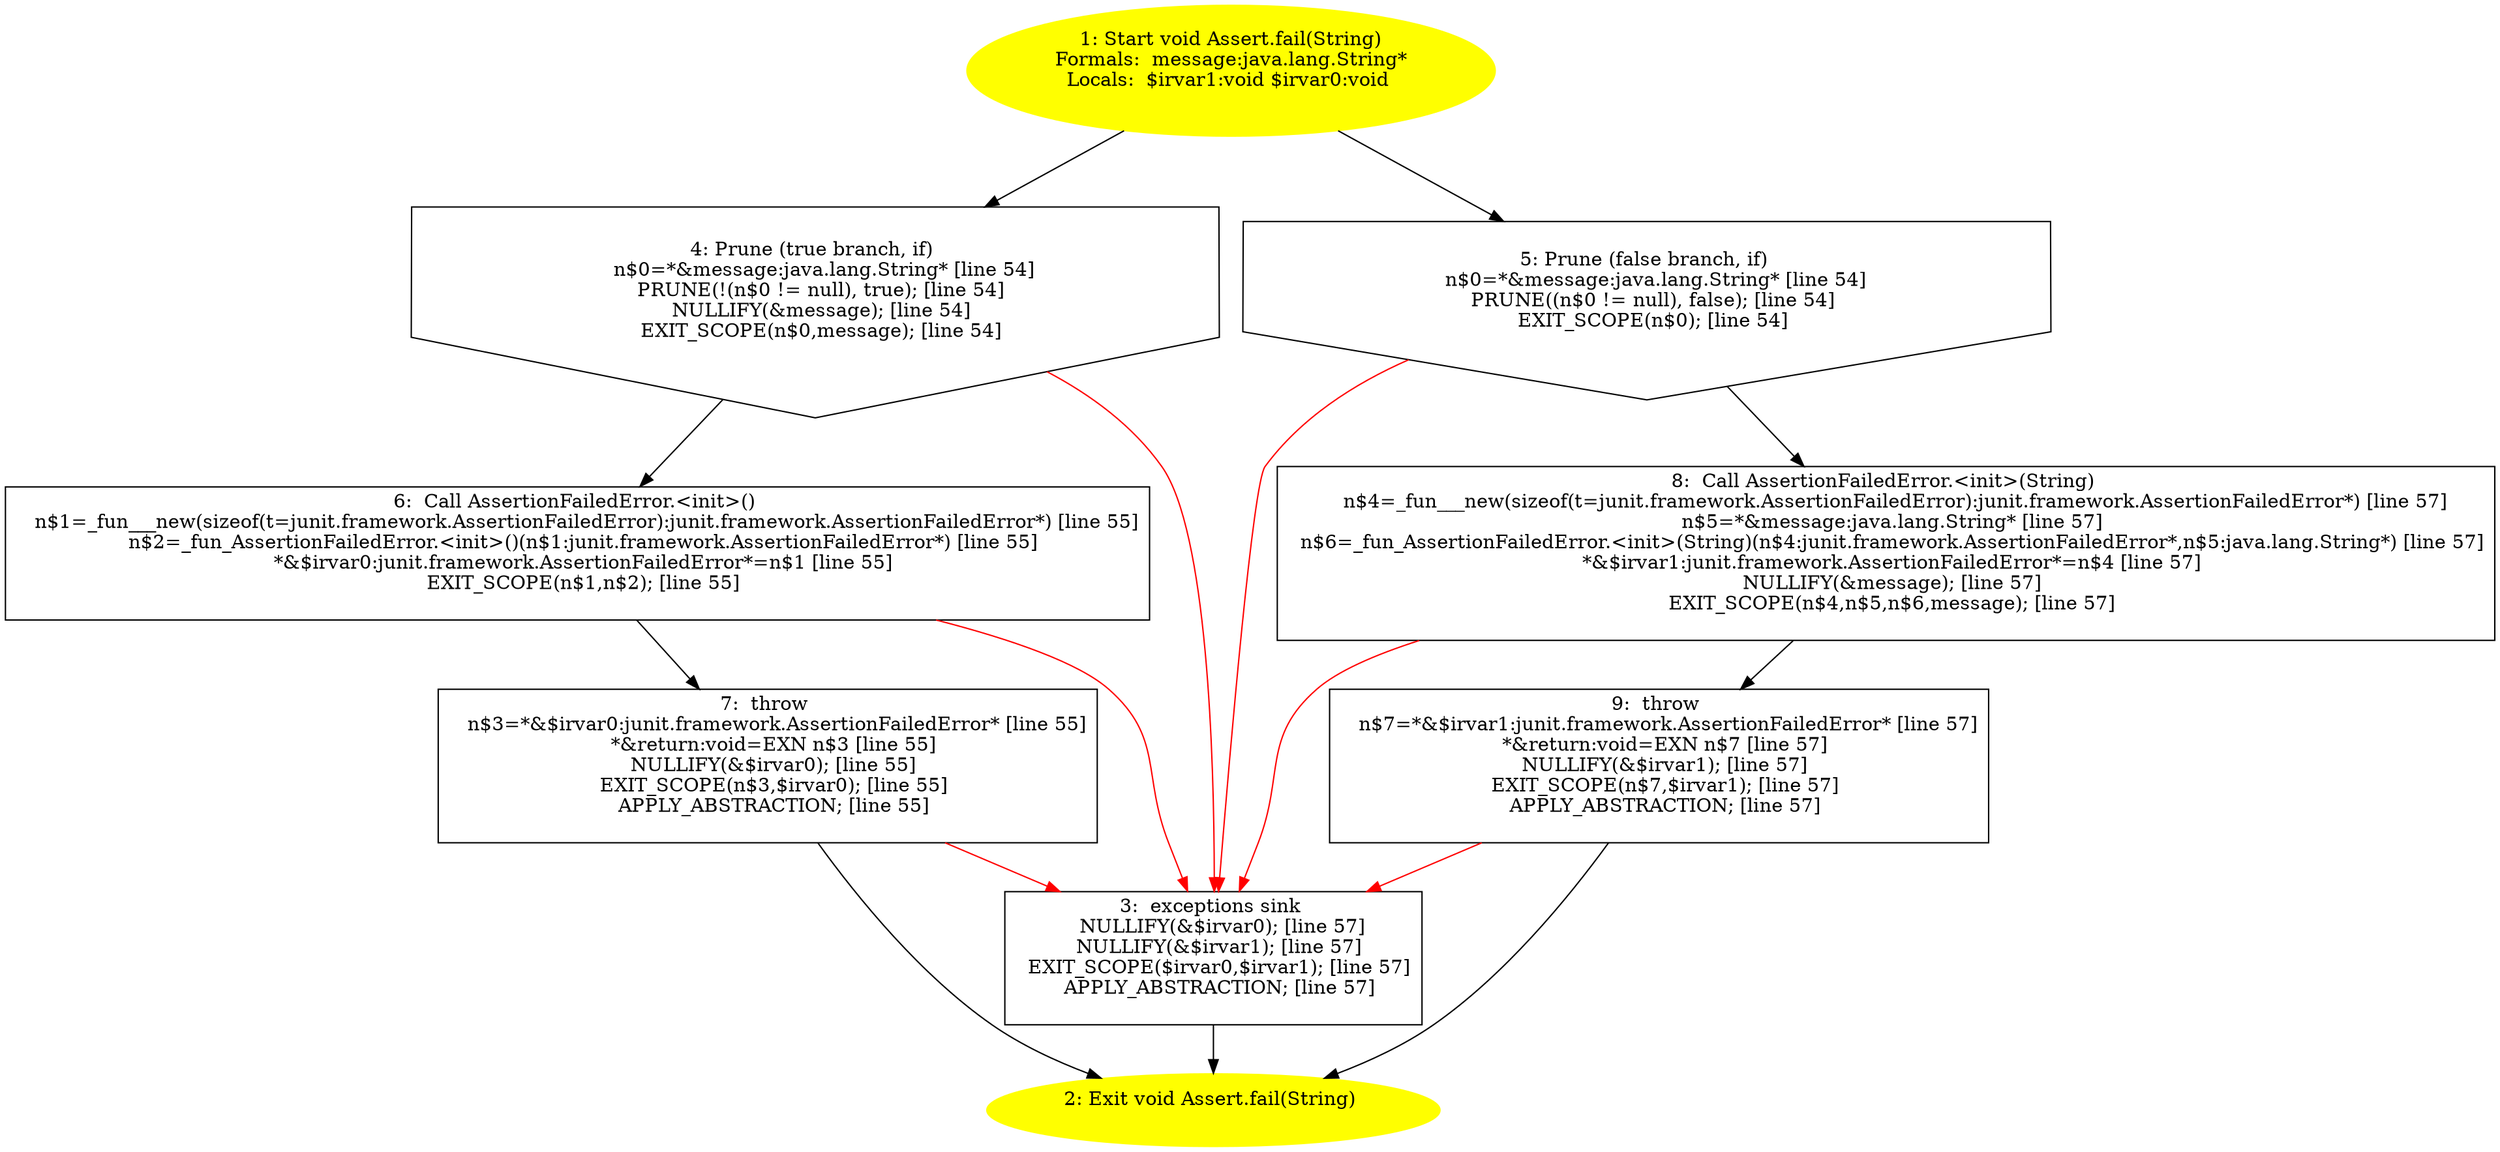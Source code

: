 /* @generated */
digraph cfg {
"junit.framework.Assert.fail(java.lang.String):void.4330152114d1594b70e83484dc28dc91_1" [label="1: Start void Assert.fail(String)\nFormals:  message:java.lang.String*\nLocals:  $irvar1:void $irvar0:void \n  " color=yellow style=filled]
	

	 "junit.framework.Assert.fail(java.lang.String):void.4330152114d1594b70e83484dc28dc91_1" -> "junit.framework.Assert.fail(java.lang.String):void.4330152114d1594b70e83484dc28dc91_4" ;
	 "junit.framework.Assert.fail(java.lang.String):void.4330152114d1594b70e83484dc28dc91_1" -> "junit.framework.Assert.fail(java.lang.String):void.4330152114d1594b70e83484dc28dc91_5" ;
"junit.framework.Assert.fail(java.lang.String):void.4330152114d1594b70e83484dc28dc91_2" [label="2: Exit void Assert.fail(String) \n  " color=yellow style=filled]
	

"junit.framework.Assert.fail(java.lang.String):void.4330152114d1594b70e83484dc28dc91_3" [label="3:  exceptions sink \n   NULLIFY(&$irvar0); [line 57]\n  NULLIFY(&$irvar1); [line 57]\n  EXIT_SCOPE($irvar0,$irvar1); [line 57]\n  APPLY_ABSTRACTION; [line 57]\n " shape="box"]
	

	 "junit.framework.Assert.fail(java.lang.String):void.4330152114d1594b70e83484dc28dc91_3" -> "junit.framework.Assert.fail(java.lang.String):void.4330152114d1594b70e83484dc28dc91_2" ;
"junit.framework.Assert.fail(java.lang.String):void.4330152114d1594b70e83484dc28dc91_4" [label="4: Prune (true branch, if) \n   n$0=*&message:java.lang.String* [line 54]\n  PRUNE(!(n$0 != null), true); [line 54]\n  NULLIFY(&message); [line 54]\n  EXIT_SCOPE(n$0,message); [line 54]\n " shape="invhouse"]
	

	 "junit.framework.Assert.fail(java.lang.String):void.4330152114d1594b70e83484dc28dc91_4" -> "junit.framework.Assert.fail(java.lang.String):void.4330152114d1594b70e83484dc28dc91_6" ;
	 "junit.framework.Assert.fail(java.lang.String):void.4330152114d1594b70e83484dc28dc91_4" -> "junit.framework.Assert.fail(java.lang.String):void.4330152114d1594b70e83484dc28dc91_3" [color="red" ];
"junit.framework.Assert.fail(java.lang.String):void.4330152114d1594b70e83484dc28dc91_5" [label="5: Prune (false branch, if) \n   n$0=*&message:java.lang.String* [line 54]\n  PRUNE((n$0 != null), false); [line 54]\n  EXIT_SCOPE(n$0); [line 54]\n " shape="invhouse"]
	

	 "junit.framework.Assert.fail(java.lang.String):void.4330152114d1594b70e83484dc28dc91_5" -> "junit.framework.Assert.fail(java.lang.String):void.4330152114d1594b70e83484dc28dc91_8" ;
	 "junit.framework.Assert.fail(java.lang.String):void.4330152114d1594b70e83484dc28dc91_5" -> "junit.framework.Assert.fail(java.lang.String):void.4330152114d1594b70e83484dc28dc91_3" [color="red" ];
"junit.framework.Assert.fail(java.lang.String):void.4330152114d1594b70e83484dc28dc91_6" [label="6:  Call AssertionFailedError.<init>() \n   n$1=_fun___new(sizeof(t=junit.framework.AssertionFailedError):junit.framework.AssertionFailedError*) [line 55]\n  n$2=_fun_AssertionFailedError.<init>()(n$1:junit.framework.AssertionFailedError*) [line 55]\n  *&$irvar0:junit.framework.AssertionFailedError*=n$1 [line 55]\n  EXIT_SCOPE(n$1,n$2); [line 55]\n " shape="box"]
	

	 "junit.framework.Assert.fail(java.lang.String):void.4330152114d1594b70e83484dc28dc91_6" -> "junit.framework.Assert.fail(java.lang.String):void.4330152114d1594b70e83484dc28dc91_7" ;
	 "junit.framework.Assert.fail(java.lang.String):void.4330152114d1594b70e83484dc28dc91_6" -> "junit.framework.Assert.fail(java.lang.String):void.4330152114d1594b70e83484dc28dc91_3" [color="red" ];
"junit.framework.Assert.fail(java.lang.String):void.4330152114d1594b70e83484dc28dc91_7" [label="7:  throw \n   n$3=*&$irvar0:junit.framework.AssertionFailedError* [line 55]\n  *&return:void=EXN n$3 [line 55]\n  NULLIFY(&$irvar0); [line 55]\n  EXIT_SCOPE(n$3,$irvar0); [line 55]\n  APPLY_ABSTRACTION; [line 55]\n " shape="box"]
	

	 "junit.framework.Assert.fail(java.lang.String):void.4330152114d1594b70e83484dc28dc91_7" -> "junit.framework.Assert.fail(java.lang.String):void.4330152114d1594b70e83484dc28dc91_2" ;
	 "junit.framework.Assert.fail(java.lang.String):void.4330152114d1594b70e83484dc28dc91_7" -> "junit.framework.Assert.fail(java.lang.String):void.4330152114d1594b70e83484dc28dc91_3" [color="red" ];
"junit.framework.Assert.fail(java.lang.String):void.4330152114d1594b70e83484dc28dc91_8" [label="8:  Call AssertionFailedError.<init>(String) \n   n$4=_fun___new(sizeof(t=junit.framework.AssertionFailedError):junit.framework.AssertionFailedError*) [line 57]\n  n$5=*&message:java.lang.String* [line 57]\n  n$6=_fun_AssertionFailedError.<init>(String)(n$4:junit.framework.AssertionFailedError*,n$5:java.lang.String*) [line 57]\n  *&$irvar1:junit.framework.AssertionFailedError*=n$4 [line 57]\n  NULLIFY(&message); [line 57]\n  EXIT_SCOPE(n$4,n$5,n$6,message); [line 57]\n " shape="box"]
	

	 "junit.framework.Assert.fail(java.lang.String):void.4330152114d1594b70e83484dc28dc91_8" -> "junit.framework.Assert.fail(java.lang.String):void.4330152114d1594b70e83484dc28dc91_9" ;
	 "junit.framework.Assert.fail(java.lang.String):void.4330152114d1594b70e83484dc28dc91_8" -> "junit.framework.Assert.fail(java.lang.String):void.4330152114d1594b70e83484dc28dc91_3" [color="red" ];
"junit.framework.Assert.fail(java.lang.String):void.4330152114d1594b70e83484dc28dc91_9" [label="9:  throw \n   n$7=*&$irvar1:junit.framework.AssertionFailedError* [line 57]\n  *&return:void=EXN n$7 [line 57]\n  NULLIFY(&$irvar1); [line 57]\n  EXIT_SCOPE(n$7,$irvar1); [line 57]\n  APPLY_ABSTRACTION; [line 57]\n " shape="box"]
	

	 "junit.framework.Assert.fail(java.lang.String):void.4330152114d1594b70e83484dc28dc91_9" -> "junit.framework.Assert.fail(java.lang.String):void.4330152114d1594b70e83484dc28dc91_2" ;
	 "junit.framework.Assert.fail(java.lang.String):void.4330152114d1594b70e83484dc28dc91_9" -> "junit.framework.Assert.fail(java.lang.String):void.4330152114d1594b70e83484dc28dc91_3" [color="red" ];
}
